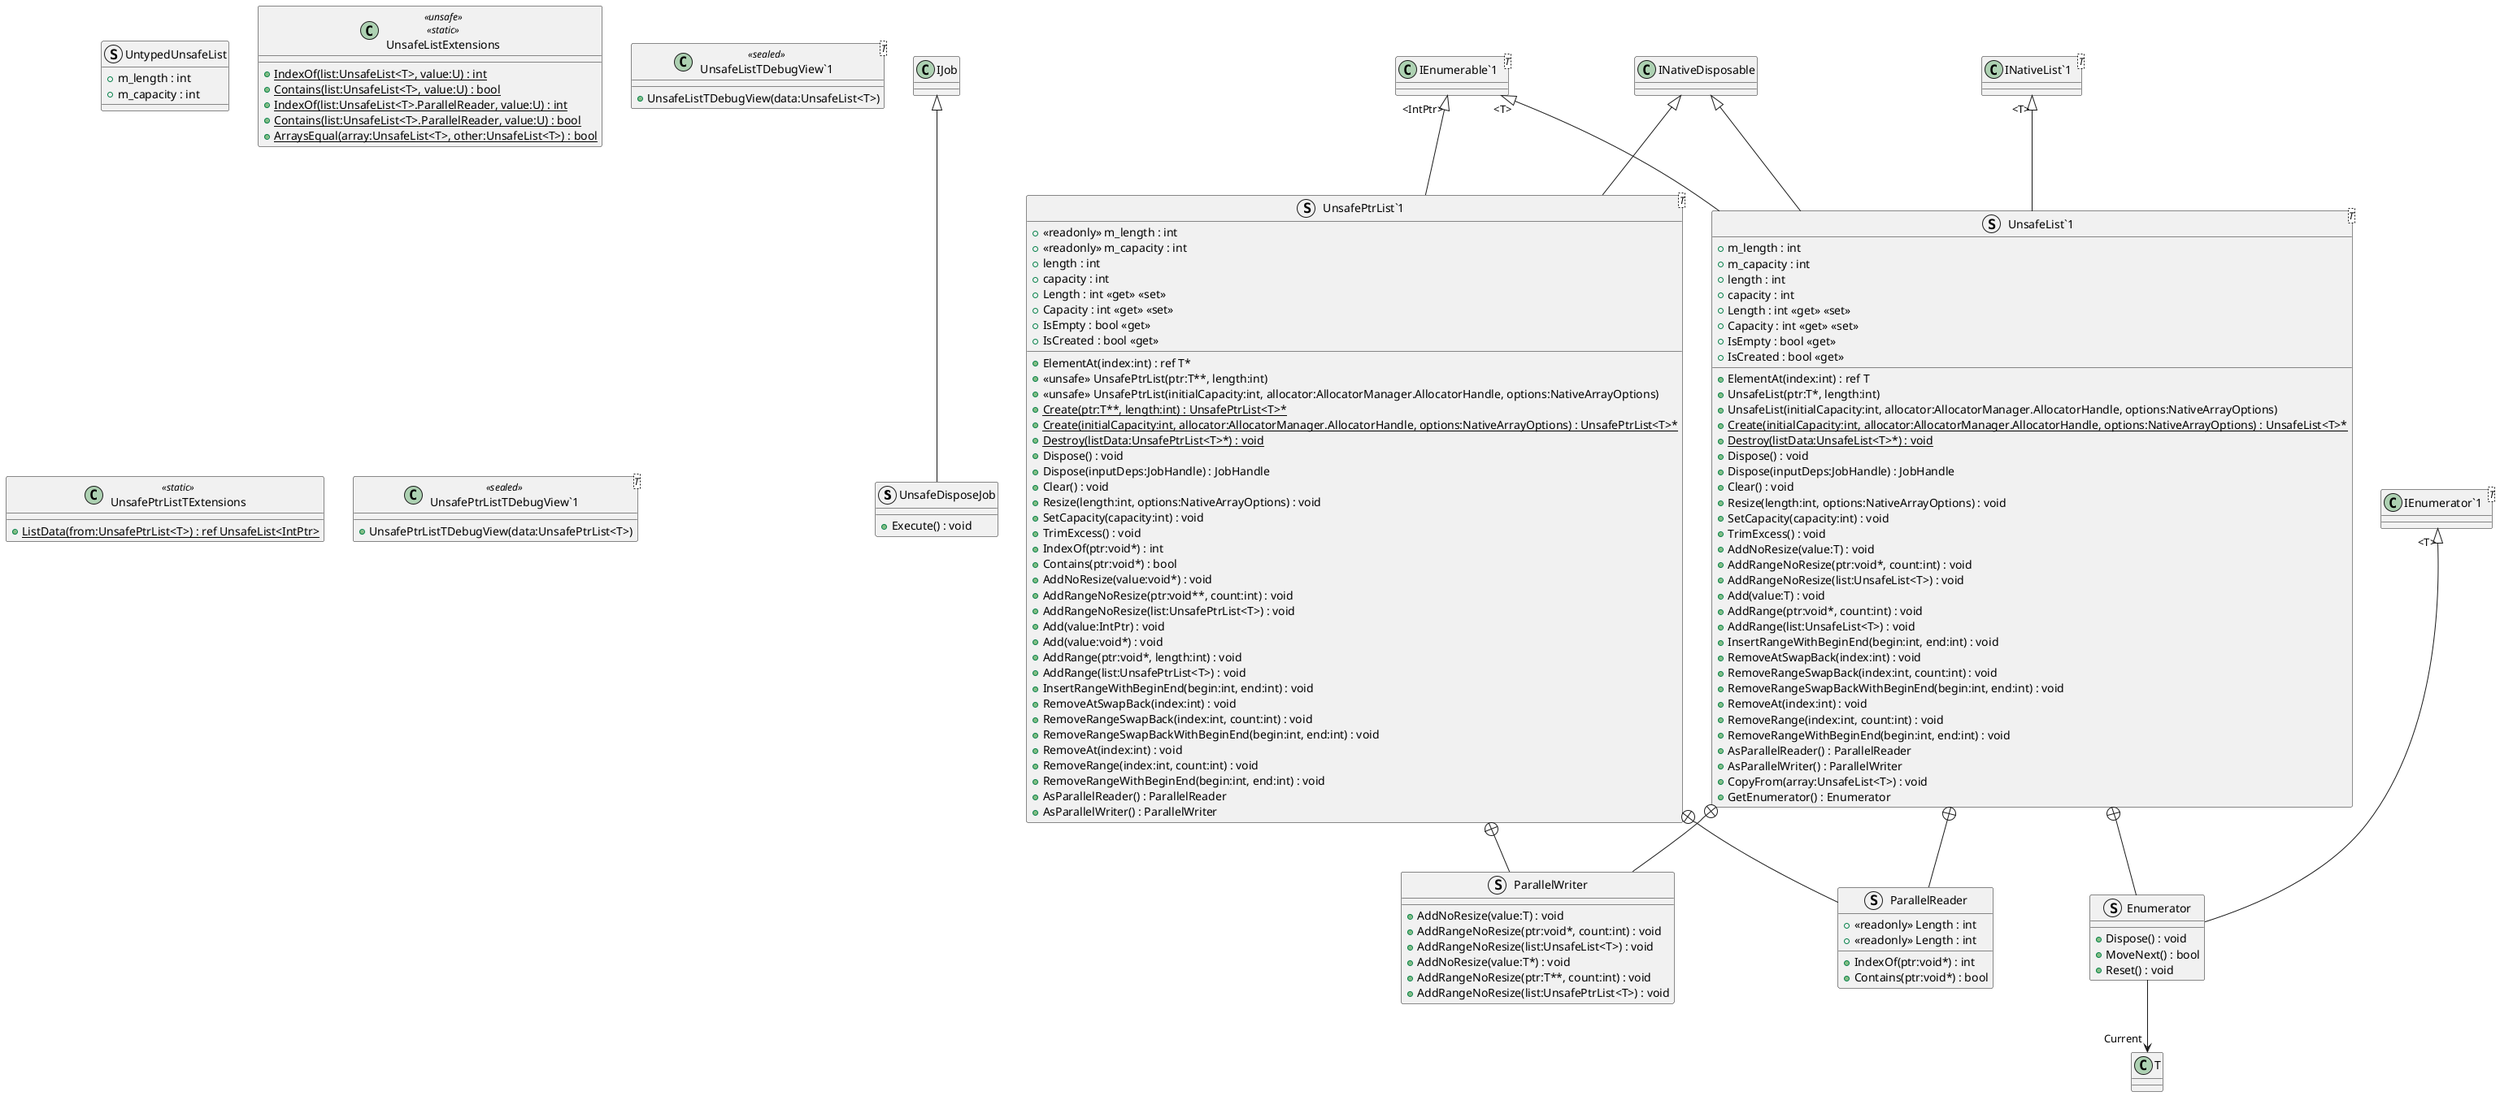 @startuml
struct UnsafeDisposeJob {
    + Execute() : void
}
struct UntypedUnsafeList {
    + m_length : int
    + m_capacity : int
}
struct "UnsafeList`1"<T> {
    + m_length : int
    + m_capacity : int
    + length : int
    + capacity : int
    + Length : int <<get>> <<set>>
    + Capacity : int <<get>> <<set>>
    + ElementAt(index:int) : ref T
    + UnsafeList(ptr:T*, length:int)
    + UnsafeList(initialCapacity:int, allocator:AllocatorManager.AllocatorHandle, options:NativeArrayOptions)
    + {static} Create(initialCapacity:int, allocator:AllocatorManager.AllocatorHandle, options:NativeArrayOptions) : UnsafeList<T>*
    + {static} Destroy(listData:UnsafeList<T>*) : void
    + IsEmpty : bool <<get>>
    + IsCreated : bool <<get>>
    + Dispose() : void
    + Dispose(inputDeps:JobHandle) : JobHandle
    + Clear() : void
    + Resize(length:int, options:NativeArrayOptions) : void
    + SetCapacity(capacity:int) : void
    + TrimExcess() : void
    + AddNoResize(value:T) : void
    + AddRangeNoResize(ptr:void*, count:int) : void
    + AddRangeNoResize(list:UnsafeList<T>) : void
    + Add(value:T) : void
    + AddRange(ptr:void*, count:int) : void
    + AddRange(list:UnsafeList<T>) : void
    + InsertRangeWithBeginEnd(begin:int, end:int) : void
    + RemoveAtSwapBack(index:int) : void
    + RemoveRangeSwapBack(index:int, count:int) : void
    + RemoveRangeSwapBackWithBeginEnd(begin:int, end:int) : void
    + RemoveAt(index:int) : void
    + RemoveRange(index:int, count:int) : void
    + RemoveRangeWithBeginEnd(begin:int, end:int) : void
    + AsParallelReader() : ParallelReader
    + AsParallelWriter() : ParallelWriter
    + CopyFrom(array:UnsafeList<T>) : void
    + GetEnumerator() : Enumerator
}
class UnsafeListExtensions <<unsafe>> <<static>> {
    + {static} IndexOf(list:UnsafeList<T>, value:U) : int
    + {static} Contains(list:UnsafeList<T>, value:U) : bool
    + {static} IndexOf(list:UnsafeList<T>.ParallelReader, value:U) : int
    + {static} Contains(list:UnsafeList<T>.ParallelReader, value:U) : bool
    + {static} ArraysEqual(array:UnsafeList<T>, other:UnsafeList<T>) : bool
}
class "UnsafeListTDebugView`1"<T> <<sealed>> {
    + UnsafeListTDebugView(data:UnsafeList<T>)
}
struct "UnsafePtrList`1"<T> {
    + <<readonly>> m_length : int
    + <<readonly>> m_capacity : int
    + length : int
    + capacity : int
    + Length : int <<get>> <<set>>
    + Capacity : int <<get>> <<set>>
    + ElementAt(index:int) : ref T*
    + <<unsafe>> UnsafePtrList(ptr:T**, length:int)
    + <<unsafe>> UnsafePtrList(initialCapacity:int, allocator:AllocatorManager.AllocatorHandle, options:NativeArrayOptions)
    + {static} Create(ptr:T**, length:int) : UnsafePtrList<T>*
    + {static} Create(initialCapacity:int, allocator:AllocatorManager.AllocatorHandle, options:NativeArrayOptions) : UnsafePtrList<T>*
    + {static} Destroy(listData:UnsafePtrList<T>*) : void
    + IsEmpty : bool <<get>>
    + IsCreated : bool <<get>>
    + Dispose() : void
    + Dispose(inputDeps:JobHandle) : JobHandle
    + Clear() : void
    + Resize(length:int, options:NativeArrayOptions) : void
    + SetCapacity(capacity:int) : void
    + TrimExcess() : void
    + IndexOf(ptr:void*) : int
    + Contains(ptr:void*) : bool
    + AddNoResize(value:void*) : void
    + AddRangeNoResize(ptr:void**, count:int) : void
    + AddRangeNoResize(list:UnsafePtrList<T>) : void
    + Add(value:IntPtr) : void
    + Add(value:void*) : void
    + AddRange(ptr:void*, length:int) : void
    + AddRange(list:UnsafePtrList<T>) : void
    + InsertRangeWithBeginEnd(begin:int, end:int) : void
    + RemoveAtSwapBack(index:int) : void
    + RemoveRangeSwapBack(index:int, count:int) : void
    + RemoveRangeSwapBackWithBeginEnd(begin:int, end:int) : void
    + RemoveAt(index:int) : void
    + RemoveRange(index:int, count:int) : void
    + RemoveRangeWithBeginEnd(begin:int, end:int) : void
    + AsParallelReader() : ParallelReader
    + AsParallelWriter() : ParallelWriter
}
class UnsafePtrListTExtensions <<static>> {
    + {static} ListData(from:UnsafePtrList<T>) : ref UnsafeList<IntPtr>
}
class "UnsafePtrListTDebugView`1"<T> <<sealed>> {
    + UnsafePtrListTDebugView(data:UnsafePtrList<T>)
}
class "INativeList`1"<T> {
}
class "IEnumerable`1"<T> {
}
struct ParallelReader {
    + <<readonly>> Length : int
}
struct ParallelWriter {
    + AddNoResize(value:T) : void
    + AddRangeNoResize(ptr:void*, count:int) : void
    + AddRangeNoResize(list:UnsafeList<T>) : void
}
struct Enumerator {
    + Dispose() : void
    + MoveNext() : bool
    + Reset() : void
}
struct ParallelReader {
    + <<readonly>> Length : int
    + IndexOf(ptr:void*) : int
    + Contains(ptr:void*) : bool
}
struct ParallelWriter {
    + AddNoResize(value:T*) : void
    + AddRangeNoResize(ptr:T**, count:int) : void
    + AddRangeNoResize(list:UnsafePtrList<T>) : void
}
class "IEnumerator`1"<T> {
}
IJob <|-- UnsafeDisposeJob
INativeDisposable <|-- "UnsafeList`1"
"INativeList`1" "<T>" <|-- "UnsafeList`1"
"IEnumerable`1" "<T>" <|-- "UnsafeList`1"
INativeDisposable <|-- "UnsafePtrList`1"
"IEnumerable`1" "<IntPtr>" <|-- "UnsafePtrList`1"
"UnsafeList`1" +-- ParallelReader
"UnsafeList`1" +-- ParallelWriter
"UnsafeList`1" +-- Enumerator
"IEnumerator`1" "<T>" <|-- Enumerator
Enumerator --> "Current" T
"UnsafePtrList`1" +-- ParallelReader
"UnsafePtrList`1" +-- ParallelWriter
@enduml
